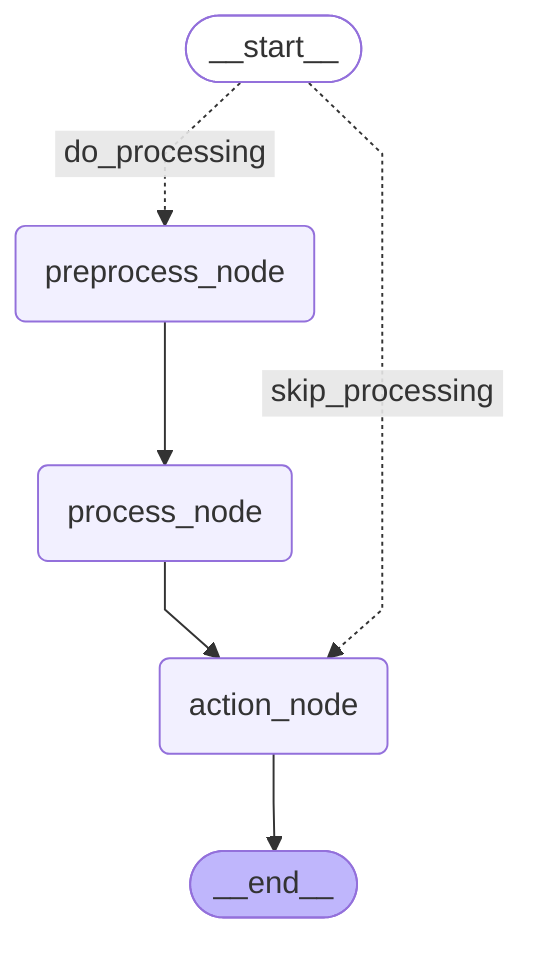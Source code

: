 %%{init: {'flowchart': {'curve': 'linear'}}}%%
graph TD;
	__start__([<p>__start__</p>]):::first
	preprocess_node(preprocess_node)
	process_node(process_node)
	action_node(action_node)
	__end__([<p>__end__</p>]):::last
	action_node --> __end__;
	preprocess_node --> process_node;
	process_node --> action_node;
	__start__ -. &nbsp;do_processing&nbsp; .-> preprocess_node;
	__start__ -. &nbsp;skip_processing&nbsp; .-> action_node;
	classDef default fill:#f2f0ff,line-height:1.2
	classDef first fill-opacity:0
	classDef last fill:#bfb6fc